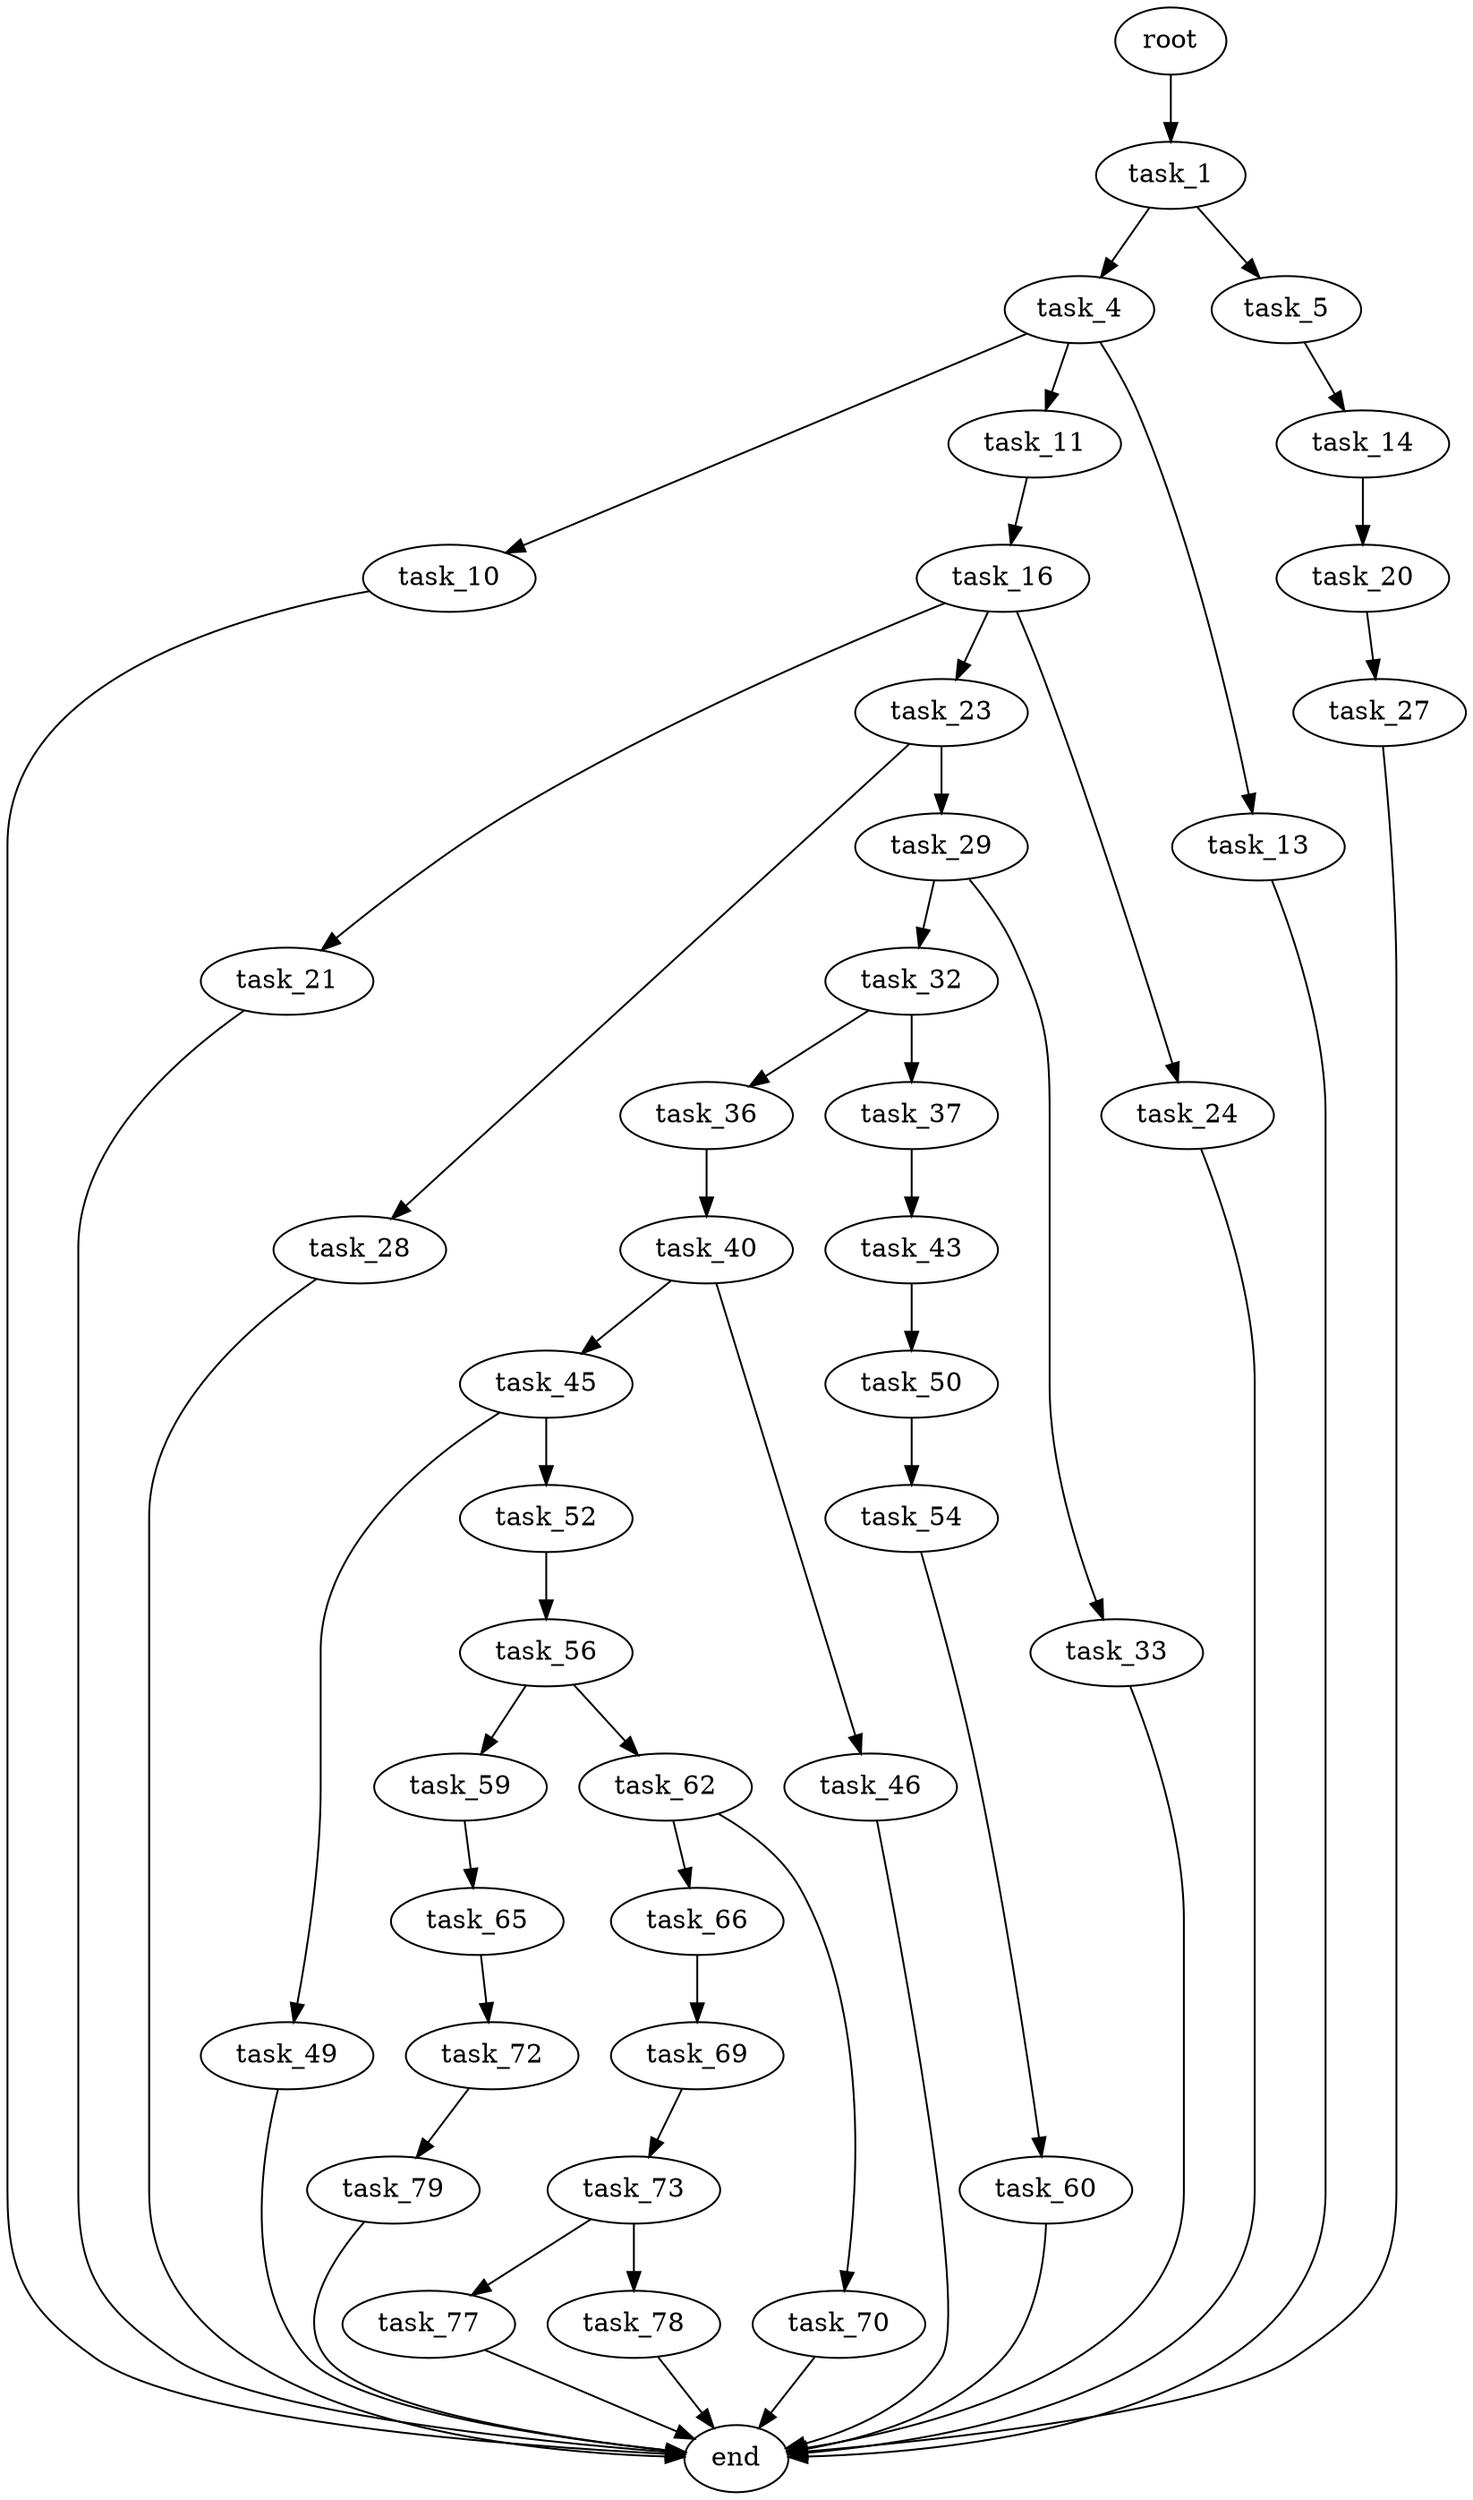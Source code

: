 digraph G {
  root [size="0.000000"];
  task_1 [size="12953312896.000000"];
  task_4 [size="782757789696.000000"];
  task_5 [size="68719476736.000000"];
  task_10 [size="105799509339.000000"];
  task_11 [size="65765212042.000000"];
  task_13 [size="382047777192.000000"];
  task_14 [size="231928233984.000000"];
  task_16 [size="368293445632.000000"];
  task_20 [size="368293445632.000000"];
  task_21 [size="445335993930.000000"];
  task_23 [size="1528120257.000000"];
  task_24 [size="68719476736.000000"];
  task_27 [size="1073741824000.000000"];
  task_28 [size="3729099483.000000"];
  task_29 [size="15056816642.000000"];
  task_32 [size="28991029248.000000"];
  task_33 [size="134217728000.000000"];
  task_36 [size="550052798459.000000"];
  task_37 [size="19622120723.000000"];
  task_40 [size="1096606841129.000000"];
  task_43 [size="134217728000.000000"];
  task_45 [size="14726005335.000000"];
  task_46 [size="28991029248.000000"];
  task_49 [size="782757789696.000000"];
  task_50 [size="130249805121.000000"];
  task_52 [size="14459663182.000000"];
  task_54 [size="231928233984.000000"];
  task_56 [size="782757789696.000000"];
  task_59 [size="86597782906.000000"];
  task_60 [size="52413919641.000000"];
  task_62 [size="1073741824000.000000"];
  task_65 [size="126479552765.000000"];
  task_66 [size="23402903117.000000"];
  task_69 [size="231928233984.000000"];
  task_70 [size="68117761636.000000"];
  task_72 [size="43747050364.000000"];
  task_73 [size="409753024.000000"];
  task_77 [size="126614116046.000000"];
  task_78 [size="333908761813.000000"];
  task_79 [size="4381138614.000000"];
  end [size="0.000000"];

  root -> task_1 [size="1.000000"];
  task_1 -> task_4 [size="301989888.000000"];
  task_1 -> task_5 [size="301989888.000000"];
  task_4 -> task_10 [size="679477248.000000"];
  task_4 -> task_11 [size="679477248.000000"];
  task_4 -> task_13 [size="679477248.000000"];
  task_5 -> task_14 [size="134217728.000000"];
  task_10 -> end [size="1.000000"];
  task_11 -> task_16 [size="75497472.000000"];
  task_13 -> end [size="1.000000"];
  task_14 -> task_20 [size="301989888.000000"];
  task_16 -> task_21 [size="411041792.000000"];
  task_16 -> task_23 [size="411041792.000000"];
  task_16 -> task_24 [size="411041792.000000"];
  task_20 -> task_27 [size="411041792.000000"];
  task_21 -> end [size="1.000000"];
  task_23 -> task_28 [size="33554432.000000"];
  task_23 -> task_29 [size="33554432.000000"];
  task_24 -> end [size="1.000000"];
  task_27 -> end [size="1.000000"];
  task_28 -> end [size="1.000000"];
  task_29 -> task_32 [size="411041792.000000"];
  task_29 -> task_33 [size="411041792.000000"];
  task_32 -> task_36 [size="75497472.000000"];
  task_32 -> task_37 [size="75497472.000000"];
  task_33 -> end [size="1.000000"];
  task_36 -> task_40 [size="536870912.000000"];
  task_37 -> task_43 [size="75497472.000000"];
  task_40 -> task_45 [size="838860800.000000"];
  task_40 -> task_46 [size="838860800.000000"];
  task_43 -> task_50 [size="209715200.000000"];
  task_45 -> task_49 [size="679477248.000000"];
  task_45 -> task_52 [size="679477248.000000"];
  task_46 -> end [size="1.000000"];
  task_49 -> end [size="1.000000"];
  task_50 -> task_54 [size="301989888.000000"];
  task_52 -> task_56 [size="33554432.000000"];
  task_54 -> task_60 [size="301989888.000000"];
  task_56 -> task_59 [size="679477248.000000"];
  task_56 -> task_62 [size="679477248.000000"];
  task_59 -> task_65 [size="134217728.000000"];
  task_60 -> end [size="1.000000"];
  task_62 -> task_66 [size="838860800.000000"];
  task_62 -> task_70 [size="838860800.000000"];
  task_65 -> task_72 [size="134217728.000000"];
  task_66 -> task_69 [size="411041792.000000"];
  task_69 -> task_73 [size="301989888.000000"];
  task_70 -> end [size="1.000000"];
  task_72 -> task_79 [size="33554432.000000"];
  task_73 -> task_77 [size="33554432.000000"];
  task_73 -> task_78 [size="33554432.000000"];
  task_77 -> end [size="1.000000"];
  task_78 -> end [size="1.000000"];
  task_79 -> end [size="1.000000"];
}
